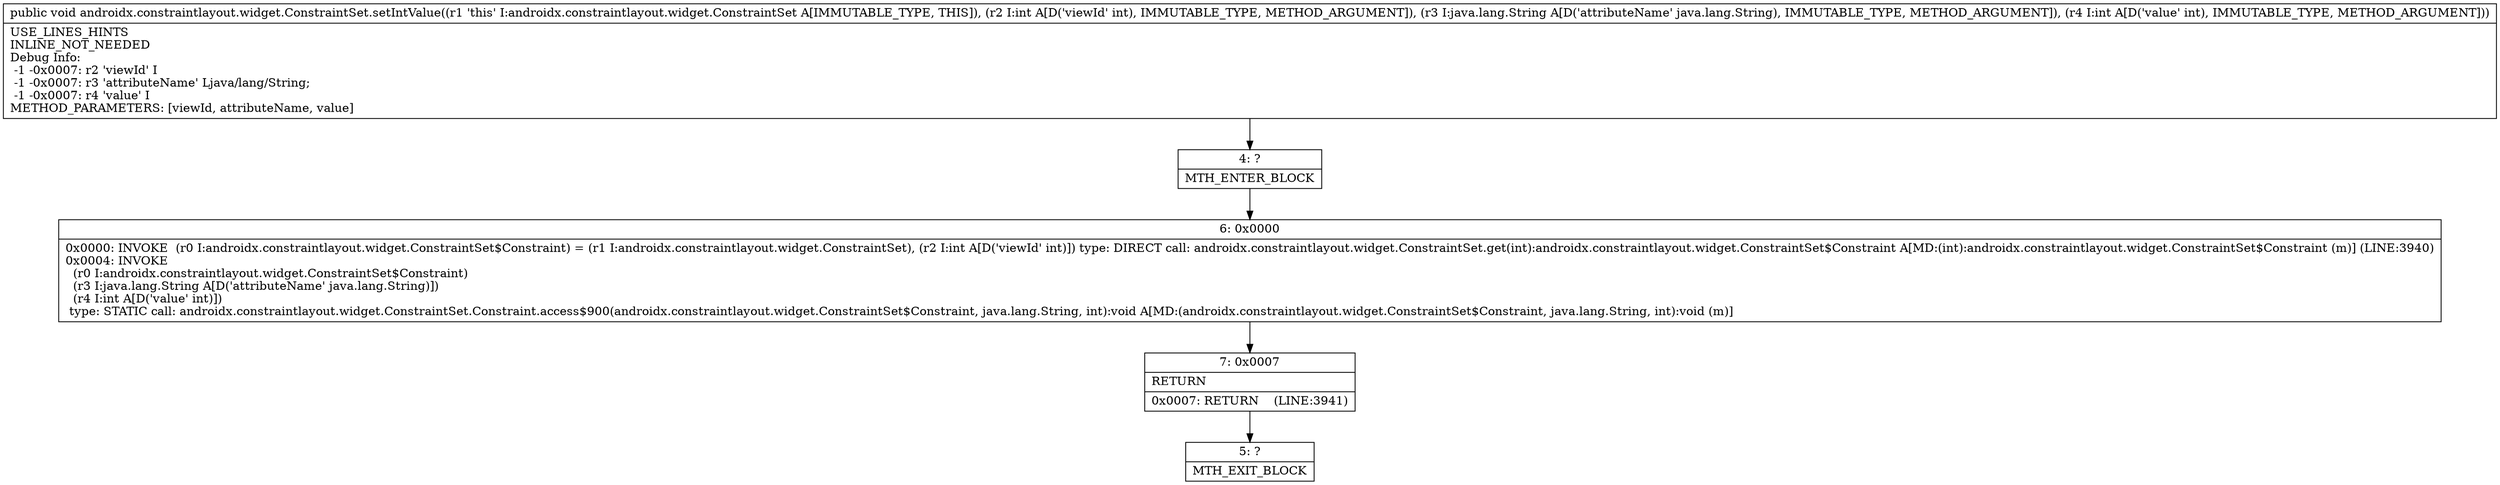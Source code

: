 digraph "CFG forandroidx.constraintlayout.widget.ConstraintSet.setIntValue(ILjava\/lang\/String;I)V" {
Node_4 [shape=record,label="{4\:\ ?|MTH_ENTER_BLOCK\l}"];
Node_6 [shape=record,label="{6\:\ 0x0000|0x0000: INVOKE  (r0 I:androidx.constraintlayout.widget.ConstraintSet$Constraint) = (r1 I:androidx.constraintlayout.widget.ConstraintSet), (r2 I:int A[D('viewId' int)]) type: DIRECT call: androidx.constraintlayout.widget.ConstraintSet.get(int):androidx.constraintlayout.widget.ConstraintSet$Constraint A[MD:(int):androidx.constraintlayout.widget.ConstraintSet$Constraint (m)] (LINE:3940)\l0x0004: INVOKE  \l  (r0 I:androidx.constraintlayout.widget.ConstraintSet$Constraint)\l  (r3 I:java.lang.String A[D('attributeName' java.lang.String)])\l  (r4 I:int A[D('value' int)])\l type: STATIC call: androidx.constraintlayout.widget.ConstraintSet.Constraint.access$900(androidx.constraintlayout.widget.ConstraintSet$Constraint, java.lang.String, int):void A[MD:(androidx.constraintlayout.widget.ConstraintSet$Constraint, java.lang.String, int):void (m)]\l}"];
Node_7 [shape=record,label="{7\:\ 0x0007|RETURN\l|0x0007: RETURN    (LINE:3941)\l}"];
Node_5 [shape=record,label="{5\:\ ?|MTH_EXIT_BLOCK\l}"];
MethodNode[shape=record,label="{public void androidx.constraintlayout.widget.ConstraintSet.setIntValue((r1 'this' I:androidx.constraintlayout.widget.ConstraintSet A[IMMUTABLE_TYPE, THIS]), (r2 I:int A[D('viewId' int), IMMUTABLE_TYPE, METHOD_ARGUMENT]), (r3 I:java.lang.String A[D('attributeName' java.lang.String), IMMUTABLE_TYPE, METHOD_ARGUMENT]), (r4 I:int A[D('value' int), IMMUTABLE_TYPE, METHOD_ARGUMENT]))  | USE_LINES_HINTS\lINLINE_NOT_NEEDED\lDebug Info:\l  \-1 \-0x0007: r2 'viewId' I\l  \-1 \-0x0007: r3 'attributeName' Ljava\/lang\/String;\l  \-1 \-0x0007: r4 'value' I\lMETHOD_PARAMETERS: [viewId, attributeName, value]\l}"];
MethodNode -> Node_4;Node_4 -> Node_6;
Node_6 -> Node_7;
Node_7 -> Node_5;
}

